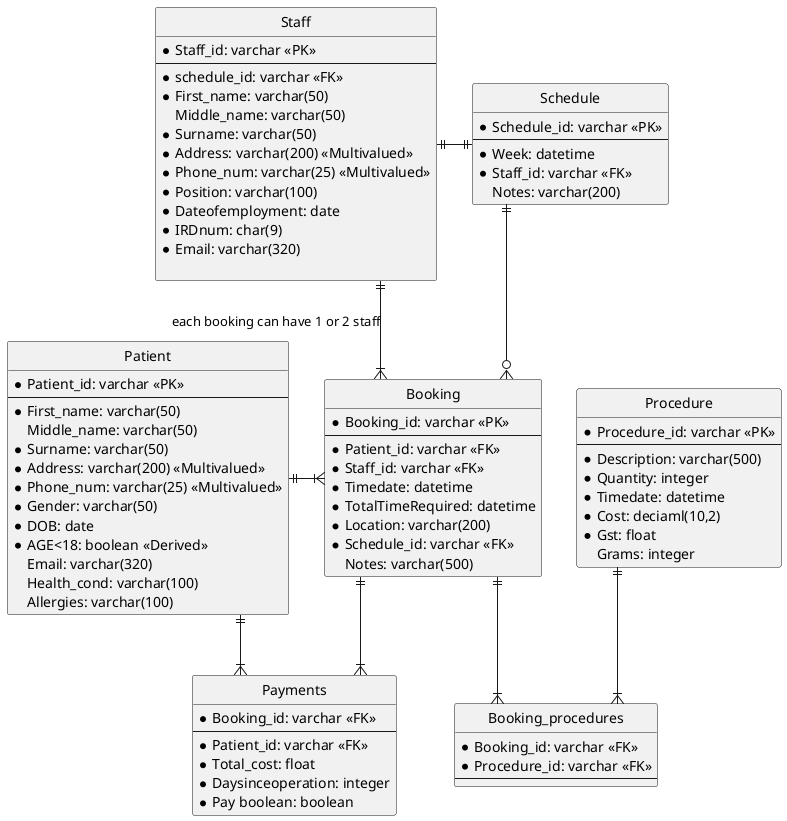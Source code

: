 @startuml
skinparam Style StrictUML
skinparam Linetype ortho 



entity "Patient" as patient {
    *Patient_id: varchar <<PK>>
    --
    *First_name: varchar(50)
    Middle_name: varchar(50)
    *Surname: varchar(50)
    *Address: varchar(200) <<Multivalued>>
    *Phone_num: varchar(25) <<Multivalued>>
    *Gender: varchar(50)
    *DOB: date
    *AGE<18: boolean <<Derived>>
    Email: varchar(320)
    Health_cond: varchar(100)
    Allergies: varchar(100)
}

entity "Staff" as staff {
    *Staff_id: varchar <<PK>>
    --
    *schedule_id: varchar <<FK>>
    *First_name: varchar(50)
    Middle_name: varchar(50)
    *Surname: varchar(50)
    *Address: varchar(200) <<Multivalued>>
    *Phone_num: varchar(25) <<Multivalued>>
    *Position: varchar(100)
    *Dateofemployment: date
    *IRDnum: char(9)
    ' IRDnum is either 8 or 9 digits however, if its 8 an 0 is added at the front making it a 9 digit number
    *Email: varchar(320)

}

entity "Booking" as booking {
    *Booking_id: varchar <<PK>>
    --
    *Patient_id: varchar <<FK>>
    *Staff_id: varchar <<FK>>
    *Timedate: datetime
    *TotalTimeRequired: datetime
    *Location: varchar(200)
    *Schedule_id: varchar <<FK>>
    Notes: varchar(500)
}

entity "Procedure" as procedure {
    *Procedure_id: varchar <<PK>>
    --
    *Description: varchar(500)
    *Quantity: integer
    *Timedate: datetime
    ' timedate to roughly know how long each procedure takes
    *Cost: deciaml(10,2)
    *Gst: float
    Grams: integer
}

entity "Booking_procedures" as booking_procedures{
    *Booking_id: varchar <<FK>>
    *Procedure_id: varchar <<FK>>
    --
}

entity "Schedule" as schedule {
    *Schedule_id: varchar <<PK>>
    --
    *Week: datetime
    *Staff_id: varchar <<FK>>
    Notes: varchar(200)
}

entity "Payments" as payments {
    *Booking_id: varchar <<FK>>
    --
    *Patient_id: varchar <<FK>>
    *Total_cost: float
    *Daysinceoperation: integer
    *Pay boolean: boolean
}


patient ||-|{ booking
staff ||--|{ booking : each booking can have 1 or 2 staff
booking ||--|{ booking_procedures 
procedure ||--|{ booking_procedures
schedule ||-o{ booking 
staff ||-|| schedule
booking ||--|{payments 
patient ||-|{ payments
@enduml